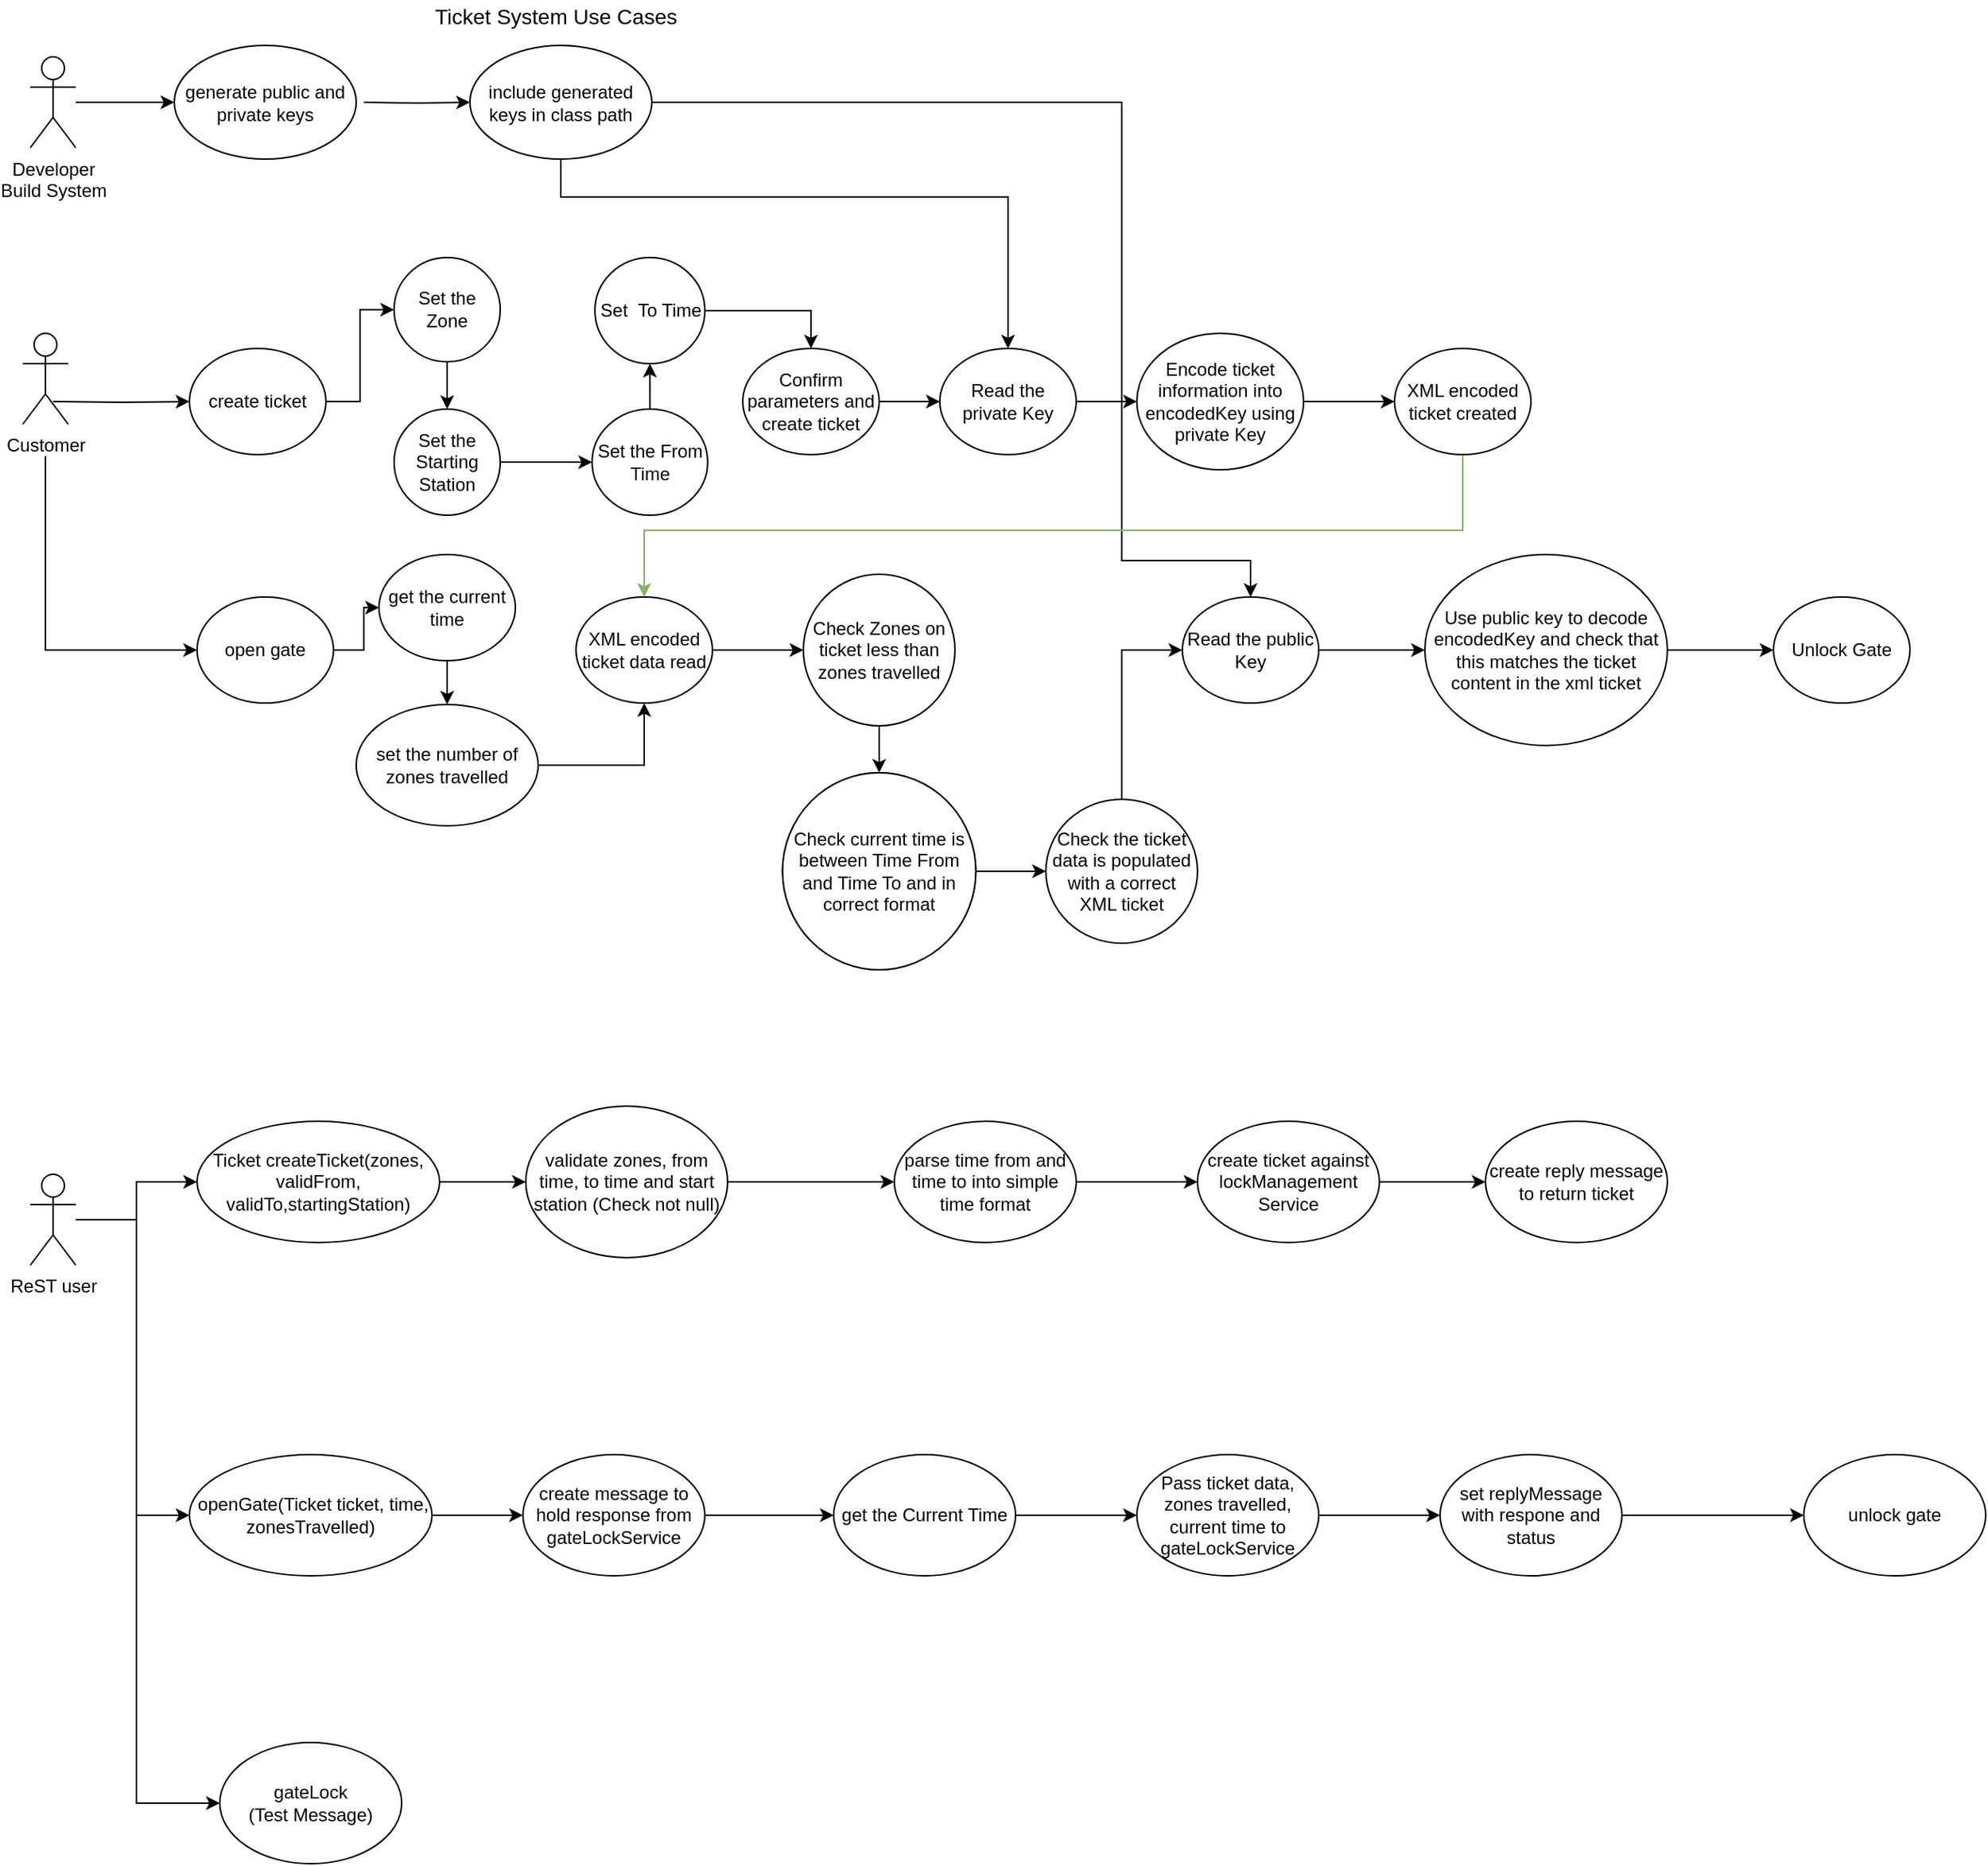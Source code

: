 <mxfile version="13.9.9" type="device"><diagram id="bf661a80-681a-0c58-2a65-ac1a9ffe9178" name="Page-1"><mxGraphModel dx="2368" dy="1072" grid="1" gridSize="10" guides="1" tooltips="1" connect="1" arrows="1" fold="1" page="1" pageScale="1" pageWidth="1169" pageHeight="827" background="#ffffff" math="0" shadow="0"><root><mxCell id="0"/><mxCell id="1" parent="0"/><mxCell id="36" value="" style="edgeStyle=orthogonalEdgeStyle;rounded=0;html=1;jettySize=auto;orthogonalLoop=1;" parent="1" edge="1"><mxGeometry relative="1" as="geometry"><mxPoint x="240" y="379" as="sourcePoint"/></mxGeometry></mxCell><mxCell id="38" value="" style="edgeStyle=orthogonalEdgeStyle;rounded=0;html=1;jettySize=auto;orthogonalLoop=1;" parent="1" edge="1"><mxGeometry relative="1" as="geometry"><mxPoint x="355" y="379" as="sourcePoint"/></mxGeometry></mxCell><mxCell id="40" value="" style="edgeStyle=orthogonalEdgeStyle;rounded=0;html=1;jettySize=auto;orthogonalLoop=1;" parent="1" edge="1"><mxGeometry relative="1" as="geometry"><mxPoint x="260" y="461" as="targetPoint"/></mxGeometry></mxCell><mxCell id="44" value="" style="edgeStyle=orthogonalEdgeStyle;rounded=0;html=1;jettySize=auto;orthogonalLoop=1;" parent="1" edge="1"><mxGeometry relative="1" as="geometry"><mxPoint x="270" y="546" as="targetPoint"/></mxGeometry></mxCell><mxCell id="42" value="" style="edgeStyle=orthogonalEdgeStyle;rounded=0;html=1;jettySize=auto;orthogonalLoop=1;" parent="1" edge="1"><mxGeometry relative="1" as="geometry"><mxPoint x="390" y="461" as="targetPoint"/></mxGeometry></mxCell><mxCell id="62" value="" style="edgeStyle=orthogonalEdgeStyle;rounded=0;html=1;jettySize=auto;orthogonalLoop=1;" parent="1" edge="1"><mxGeometry relative="1" as="geometry"><mxPoint x="485" y="461" as="sourcePoint"/></mxGeometry></mxCell><mxCell id="46" value="" style="edgeStyle=orthogonalEdgeStyle;rounded=0;html=1;jettySize=auto;orthogonalLoop=1;entryX=0;entryY=0.5;" parent="1" edge="1"><mxGeometry relative="1" as="geometry"><mxPoint x="390" y="546" as="targetPoint"/></mxGeometry></mxCell><mxCell id="48" value="" style="edgeStyle=orthogonalEdgeStyle;rounded=0;html=1;jettySize=auto;orthogonalLoop=1;" parent="1" edge="1"><mxGeometry relative="1" as="geometry"><mxPoint x="510" y="546" as="targetPoint"/></mxGeometry></mxCell><mxCell id="50" value="" style="edgeStyle=orthogonalEdgeStyle;rounded=0;html=1;jettySize=auto;orthogonalLoop=1;" parent="1" edge="1"><mxGeometry relative="1" as="geometry"><mxPoint x="605" y="546" as="sourcePoint"/></mxGeometry></mxCell><mxCell id="52" value="" style="edgeStyle=orthogonalEdgeStyle;rounded=0;html=1;jettySize=auto;orthogonalLoop=1;entryX=0;entryY=0.5;" parent="1" edge="1"><mxGeometry relative="1" as="geometry"><mxPoint x="387.5" y="631" as="targetPoint"/></mxGeometry></mxCell><mxCell id="54" value="" style="edgeStyle=orthogonalEdgeStyle;rounded=0;html=1;jettySize=auto;orthogonalLoop=1;" parent="1" edge="1"><mxGeometry relative="1" as="geometry"><mxPoint x="507.5" y="631" as="targetPoint"/></mxGeometry></mxCell><mxCell id="56" value="" style="edgeStyle=orthogonalEdgeStyle;rounded=0;html=1;jettySize=auto;orthogonalLoop=1;" parent="1" edge="1"><mxGeometry relative="1" as="geometry"><mxPoint x="617.5" y="631" as="targetPoint"/></mxGeometry></mxCell><mxCell id="63" value="Ticket System Use Cases" style="text;html=1;resizable=0;points=[];autosize=1;align=left;verticalAlign=top;spacingTop=-4;fontSize=14;" parent="1" vertex="1"><mxGeometry x="315" y="20" width="180" height="20" as="geometry"/></mxCell><mxCell id="cvetpf6TkOsECjFl_jZb-63" style="edgeStyle=orthogonalEdgeStyle;rounded=0;orthogonalLoop=1;jettySize=auto;html=1;entryX=0;entryY=0.5;entryDx=0;entryDy=0;" parent="1" target="rEq1-0W_9cdEMZBGtfGu-80" edge="1"><mxGeometry relative="1" as="geometry"><mxPoint x="60" y="320" as="sourcePoint"/><Array as="points"><mxPoint x="60" y="449"/></Array></mxGeometry></mxCell><mxCell id="rEq1-0W_9cdEMZBGtfGu-64" value="Customer" style="shape=umlActor;verticalLabelPosition=bottom;labelBackgroundColor=#ffffff;verticalAlign=top;html=1;outlineConnect=0;" parent="1" vertex="1"><mxGeometry x="45" y="240" width="30" height="60" as="geometry"/></mxCell><mxCell id="rEq1-0W_9cdEMZBGtfGu-99" style="edgeStyle=orthogonalEdgeStyle;rounded=0;orthogonalLoop=1;jettySize=auto;html=1;entryX=0;entryY=0.5;entryDx=0;entryDy=0;" parent="1" target="rEq1-0W_9cdEMZBGtfGu-73" edge="1"><mxGeometry relative="1" as="geometry"><mxPoint x="65" y="285" as="sourcePoint"/></mxGeometry></mxCell><mxCell id="rEq1-0W_9cdEMZBGtfGu-98" style="edgeStyle=orthogonalEdgeStyle;rounded=0;orthogonalLoop=1;jettySize=auto;html=1;" parent="1" source="rEq1-0W_9cdEMZBGtfGu-69" target="rEq1-0W_9cdEMZBGtfGu-70" edge="1"><mxGeometry relative="1" as="geometry"/></mxCell><mxCell id="rEq1-0W_9cdEMZBGtfGu-69" value="&lt;div&gt;Developer &lt;br&gt;&lt;/div&gt;&lt;div&gt;Build System&lt;/div&gt;" style="shape=umlActor;verticalLabelPosition=bottom;labelBackgroundColor=#ffffff;verticalAlign=top;html=1;outlineConnect=0;" parent="1" vertex="1"><mxGeometry x="50" y="57.5" width="30" height="60" as="geometry"/></mxCell><mxCell id="rEq1-0W_9cdEMZBGtfGu-70" value="generate public and private keys" style="ellipse;whiteSpace=wrap;html=1;direction=south;" parent="1" vertex="1"><mxGeometry x="145" y="50" width="120" height="75" as="geometry"/></mxCell><mxCell id="rEq1-0W_9cdEMZBGtfGu-111" style="edgeStyle=orthogonalEdgeStyle;rounded=0;orthogonalLoop=1;jettySize=auto;html=1;entryX=0;entryY=0.5;entryDx=0;entryDy=0;" parent="1" source="rEq1-0W_9cdEMZBGtfGu-72" target="rEq1-0W_9cdEMZBGtfGu-109" edge="1"><mxGeometry relative="1" as="geometry"/></mxCell><mxCell id="rEq1-0W_9cdEMZBGtfGu-112" style="edgeStyle=orthogonalEdgeStyle;rounded=0;orthogonalLoop=1;jettySize=auto;html=1;" parent="1" source="rEq1-0W_9cdEMZBGtfGu-72" target="rEq1-0W_9cdEMZBGtfGu-108" edge="1"><mxGeometry relative="1" as="geometry"><Array as="points"><mxPoint x="120" y="825"/><mxPoint x="120" y="1020"/></Array></mxGeometry></mxCell><mxCell id="IFqhtDDRpxmLSwbVcCXu-145" style="edgeStyle=orthogonalEdgeStyle;rounded=0;orthogonalLoop=1;jettySize=auto;html=1;entryX=0;entryY=0.5;entryDx=0;entryDy=0;" edge="1" parent="1" source="rEq1-0W_9cdEMZBGtfGu-72" target="IFqhtDDRpxmLSwbVcCXu-144"><mxGeometry relative="1" as="geometry"><Array as="points"><mxPoint x="120" y="825"/><mxPoint x="120" y="1210"/></Array></mxGeometry></mxCell><mxCell id="rEq1-0W_9cdEMZBGtfGu-72" value="ReST user" style="shape=umlActor;verticalLabelPosition=bottom;labelBackgroundColor=#ffffff;verticalAlign=top;html=1;outlineConnect=0;" parent="1" vertex="1"><mxGeometry x="50" y="795" width="30" height="60" as="geometry"/></mxCell><mxCell id="IFqhtDDRpxmLSwbVcCXu-84" style="edgeStyle=orthogonalEdgeStyle;rounded=0;orthogonalLoop=1;jettySize=auto;html=1;" edge="1" parent="1" source="rEq1-0W_9cdEMZBGtfGu-73" target="IFqhtDDRpxmLSwbVcCXu-67"><mxGeometry relative="1" as="geometry"/></mxCell><mxCell id="rEq1-0W_9cdEMZBGtfGu-73" value="create ticket" style="ellipse;whiteSpace=wrap;html=1;" parent="1" vertex="1"><mxGeometry x="155" y="250" width="90" height="70" as="geometry"/></mxCell><mxCell id="IFqhtDDRpxmLSwbVcCXu-137" style="edgeStyle=orthogonalEdgeStyle;rounded=0;orthogonalLoop=1;jettySize=auto;html=1;entryX=0;entryY=0.5;entryDx=0;entryDy=0;" edge="1" parent="1" source="rEq1-0W_9cdEMZBGtfGu-80" target="IFqhtDDRpxmLSwbVcCXu-135"><mxGeometry relative="1" as="geometry"/></mxCell><mxCell id="rEq1-0W_9cdEMZBGtfGu-80" value="open gate" style="ellipse;whiteSpace=wrap;html=1;" parent="1" vertex="1"><mxGeometry x="160" y="414" width="90" height="70" as="geometry"/></mxCell><mxCell id="rEq1-0W_9cdEMZBGtfGu-129" style="edgeStyle=orthogonalEdgeStyle;rounded=0;orthogonalLoop=1;jettySize=auto;html=1;entryX=0.5;entryY=0;entryDx=0;entryDy=0;" parent="1" edge="1"><mxGeometry relative="1" as="geometry"><mxPoint x="477.5" y="185" as="sourcePoint"/><Array as="points"><mxPoint x="500" y="185"/><mxPoint x="500" y="380"/><mxPoint x="575" y="380"/></Array></mxGeometry></mxCell><mxCell id="rEq1-0W_9cdEMZBGtfGu-137" style="edgeStyle=orthogonalEdgeStyle;rounded=0;orthogonalLoop=1;jettySize=auto;html=1;entryX=0.5;entryY=0;entryDx=0;entryDy=0;" parent="1" edge="1"><mxGeometry relative="1" as="geometry"><mxPoint x="477.5" y="185" as="sourcePoint"/><Array as="points"><mxPoint x="500" y="185"/><mxPoint x="500" y="660"/></Array></mxGeometry></mxCell><mxCell id="rEq1-0W_9cdEMZBGtfGu-128" style="edgeStyle=orthogonalEdgeStyle;rounded=0;orthogonalLoop=1;jettySize=auto;html=1;entryX=0.5;entryY=0;entryDx=0;entryDy=0;" parent="1" edge="1"><mxGeometry relative="1" as="geometry"><mxPoint x="482.5" y="95" as="sourcePoint"/><Array as="points"><mxPoint x="660" y="95"/><mxPoint x="660" y="220"/><mxPoint x="570" y="220"/></Array></mxGeometry></mxCell><mxCell id="rEq1-0W_9cdEMZBGtfGu-136" style="edgeStyle=orthogonalEdgeStyle;rounded=0;orthogonalLoop=1;jettySize=auto;html=1;" parent="1" edge="1"><mxGeometry relative="1" as="geometry"><mxPoint x="482.5" y="95" as="sourcePoint"/><Array as="points"><mxPoint x="660" y="95"/><mxPoint x="660" y="550"/><mxPoint x="575" y="550"/></Array></mxGeometry></mxCell><mxCell id="IFqhtDDRpxmLSwbVcCXu-149" style="edgeStyle=orthogonalEdgeStyle;rounded=0;orthogonalLoop=1;jettySize=auto;html=1;" edge="1" parent="1" source="rEq1-0W_9cdEMZBGtfGu-108" target="IFqhtDDRpxmLSwbVcCXu-146"><mxGeometry relative="1" as="geometry"/></mxCell><mxCell id="rEq1-0W_9cdEMZBGtfGu-108" value="&amp;nbsp;openGate(Ticket ticket, time, zonesTravelled)" style="ellipse;whiteSpace=wrap;html=1;" parent="1" vertex="1"><mxGeometry x="155" y="980" width="160" height="80" as="geometry"/></mxCell><mxCell id="IFqhtDDRpxmLSwbVcCXu-157" style="edgeStyle=orthogonalEdgeStyle;rounded=0;orthogonalLoop=1;jettySize=auto;html=1;" edge="1" parent="1" source="rEq1-0W_9cdEMZBGtfGu-109" target="IFqhtDDRpxmLSwbVcCXu-156"><mxGeometry relative="1" as="geometry"/></mxCell><mxCell id="rEq1-0W_9cdEMZBGtfGu-109" value="Ticket createTicket(zones, validFrom, validTo,startingStation)" style="ellipse;whiteSpace=wrap;html=1;" parent="1" vertex="1"><mxGeometry x="160" y="760" width="160" height="80" as="geometry"/></mxCell><mxCell id="rEq1-0W_9cdEMZBGtfGu-132" style="edgeStyle=orthogonalEdgeStyle;rounded=0;orthogonalLoop=1;jettySize=auto;html=1;entryX=0;entryY=0.5;entryDx=0;entryDy=0;" parent="1" edge="1"><mxGeometry relative="1" as="geometry"><mxPoint x="690" y="605" as="targetPoint"/></mxGeometry></mxCell><mxCell id="rEq1-0W_9cdEMZBGtfGu-133" style="edgeStyle=orthogonalEdgeStyle;rounded=0;orthogonalLoop=1;jettySize=auto;html=1;" parent="1" edge="1"><mxGeometry relative="1" as="geometry"><mxPoint x="620" y="740" as="sourcePoint"/></mxGeometry></mxCell><mxCell id="IFqhtDDRpxmLSwbVcCXu-63" style="edgeStyle=orthogonalEdgeStyle;rounded=0;orthogonalLoop=1;jettySize=auto;html=1;" edge="1" parent="1" target="IFqhtDDRpxmLSwbVcCXu-64"><mxGeometry relative="1" as="geometry"><mxPoint x="270" y="87.5" as="sourcePoint"/></mxGeometry></mxCell><mxCell id="IFqhtDDRpxmLSwbVcCXu-142" style="edgeStyle=orthogonalEdgeStyle;rounded=0;orthogonalLoop=1;jettySize=auto;html=1;exitX=0.5;exitY=0;exitDx=0;exitDy=0;" edge="1" parent="1" source="IFqhtDDRpxmLSwbVcCXu-64" target="IFqhtDDRpxmLSwbVcCXu-72"><mxGeometry relative="1" as="geometry"><Array as="points"><mxPoint x="770" y="88"/><mxPoint x="770" y="390"/><mxPoint x="855" y="390"/></Array></mxGeometry></mxCell><mxCell id="IFqhtDDRpxmLSwbVcCXu-143" style="edgeStyle=orthogonalEdgeStyle;rounded=0;orthogonalLoop=1;jettySize=auto;html=1;" edge="1" parent="1" source="IFqhtDDRpxmLSwbVcCXu-64" target="IFqhtDDRpxmLSwbVcCXu-69"><mxGeometry relative="1" as="geometry"><Array as="points"><mxPoint x="400" y="150"/><mxPoint x="695" y="150"/></Array></mxGeometry></mxCell><mxCell id="IFqhtDDRpxmLSwbVcCXu-64" value="include generated keys in class path" style="ellipse;whiteSpace=wrap;html=1;direction=south;" vertex="1" parent="1"><mxGeometry x="340" y="50" width="120" height="75" as="geometry"/></mxCell><mxCell id="IFqhtDDRpxmLSwbVcCXu-91" style="edgeStyle=orthogonalEdgeStyle;rounded=0;orthogonalLoop=1;jettySize=auto;html=1;entryX=0.5;entryY=0;entryDx=0;entryDy=0;" edge="1" parent="1" source="IFqhtDDRpxmLSwbVcCXu-67" target="IFqhtDDRpxmLSwbVcCXu-81"><mxGeometry relative="1" as="geometry"/></mxCell><mxCell id="IFqhtDDRpxmLSwbVcCXu-67" value="Set the Zone" style="ellipse;whiteSpace=wrap;html=1;" vertex="1" parent="1"><mxGeometry x="290" y="190" width="70" height="68.75" as="geometry"/></mxCell><mxCell id="IFqhtDDRpxmLSwbVcCXu-73" style="edgeStyle=orthogonalEdgeStyle;rounded=0;orthogonalLoop=1;jettySize=auto;html=1;entryX=0;entryY=0.5;entryDx=0;entryDy=0;" edge="1" parent="1" source="IFqhtDDRpxmLSwbVcCXu-69" target="IFqhtDDRpxmLSwbVcCXu-94"><mxGeometry relative="1" as="geometry"><mxPoint x="730" y="285" as="targetPoint"/></mxGeometry></mxCell><mxCell id="IFqhtDDRpxmLSwbVcCXu-69" value="Read the private Key" style="ellipse;whiteSpace=wrap;html=1;" vertex="1" parent="1"><mxGeometry x="650" y="250" width="90" height="70" as="geometry"/></mxCell><mxCell id="IFqhtDDRpxmLSwbVcCXu-134" style="edgeStyle=orthogonalEdgeStyle;rounded=0;orthogonalLoop=1;jettySize=auto;html=1;" edge="1" parent="1" source="IFqhtDDRpxmLSwbVcCXu-72" target="IFqhtDDRpxmLSwbVcCXu-109"><mxGeometry relative="1" as="geometry"/></mxCell><mxCell id="IFqhtDDRpxmLSwbVcCXu-72" value="Read the public Key" style="ellipse;whiteSpace=wrap;html=1;" vertex="1" parent="1"><mxGeometry x="810" y="414" width="90" height="70" as="geometry"/></mxCell><mxCell id="IFqhtDDRpxmLSwbVcCXu-114" style="edgeStyle=orthogonalEdgeStyle;rounded=0;orthogonalLoop=1;jettySize=auto;html=1;entryX=0.5;entryY=0;entryDx=0;entryDy=0;fillColor=#d5e8d4;strokeColor=#82b366;" edge="1" parent="1" source="IFqhtDDRpxmLSwbVcCXu-75" target="IFqhtDDRpxmLSwbVcCXu-76"><mxGeometry relative="1" as="geometry"><Array as="points"><mxPoint x="995" y="370"/><mxPoint x="455" y="370"/></Array></mxGeometry></mxCell><mxCell id="IFqhtDDRpxmLSwbVcCXu-75" value="XML encoded ticket created" style="ellipse;whiteSpace=wrap;html=1;" vertex="1" parent="1"><mxGeometry x="950" y="250" width="90" height="70" as="geometry"/></mxCell><mxCell id="IFqhtDDRpxmLSwbVcCXu-105" style="edgeStyle=orthogonalEdgeStyle;rounded=0;orthogonalLoop=1;jettySize=auto;html=1;entryX=0;entryY=0.5;entryDx=0;entryDy=0;" edge="1" parent="1" source="IFqhtDDRpxmLSwbVcCXu-76" target="IFqhtDDRpxmLSwbVcCXu-101"><mxGeometry relative="1" as="geometry"/></mxCell><mxCell id="IFqhtDDRpxmLSwbVcCXu-76" value="XML encoded ticket data read" style="ellipse;whiteSpace=wrap;html=1;" vertex="1" parent="1"><mxGeometry x="410" y="414" width="90" height="70" as="geometry"/></mxCell><mxCell id="IFqhtDDRpxmLSwbVcCXu-92" style="edgeStyle=orthogonalEdgeStyle;rounded=0;orthogonalLoop=1;jettySize=auto;html=1;entryX=0;entryY=0.5;entryDx=0;entryDy=0;" edge="1" parent="1" source="IFqhtDDRpxmLSwbVcCXu-81" target="IFqhtDDRpxmLSwbVcCXu-82"><mxGeometry relative="1" as="geometry"/></mxCell><mxCell id="IFqhtDDRpxmLSwbVcCXu-81" value="Set the Starting Station" style="ellipse;whiteSpace=wrap;html=1;" vertex="1" parent="1"><mxGeometry x="290" y="290" width="70" height="70" as="geometry"/></mxCell><mxCell id="IFqhtDDRpxmLSwbVcCXu-93" style="edgeStyle=orthogonalEdgeStyle;rounded=0;orthogonalLoop=1;jettySize=auto;html=1;" edge="1" parent="1" source="IFqhtDDRpxmLSwbVcCXu-82" target="IFqhtDDRpxmLSwbVcCXu-83"><mxGeometry relative="1" as="geometry"/></mxCell><mxCell id="IFqhtDDRpxmLSwbVcCXu-82" value="Set the&amp;nbsp;From Time" style="ellipse;whiteSpace=wrap;html=1;" vertex="1" parent="1"><mxGeometry x="420.62" y="290" width="76.25" height="70" as="geometry"/></mxCell><mxCell id="IFqhtDDRpxmLSwbVcCXu-112" style="edgeStyle=orthogonalEdgeStyle;rounded=0;orthogonalLoop=1;jettySize=auto;html=1;entryX=0.5;entryY=0;entryDx=0;entryDy=0;" edge="1" parent="1" source="IFqhtDDRpxmLSwbVcCXu-83" target="IFqhtDDRpxmLSwbVcCXu-111"><mxGeometry relative="1" as="geometry"/></mxCell><mxCell id="IFqhtDDRpxmLSwbVcCXu-83" value="Set &amp;nbsp;To Time" style="ellipse;whiteSpace=wrap;html=1;" vertex="1" parent="1"><mxGeometry x="422.5" y="190" width="72.5" height="70" as="geometry"/></mxCell><mxCell id="IFqhtDDRpxmLSwbVcCXu-95" style="edgeStyle=orthogonalEdgeStyle;rounded=0;orthogonalLoop=1;jettySize=auto;html=1;entryX=0;entryY=0.5;entryDx=0;entryDy=0;" edge="1" parent="1" source="IFqhtDDRpxmLSwbVcCXu-94" target="IFqhtDDRpxmLSwbVcCXu-75"><mxGeometry relative="1" as="geometry"/></mxCell><mxCell id="IFqhtDDRpxmLSwbVcCXu-94" value="Encode ticket information into encodedKey using private Key" style="ellipse;whiteSpace=wrap;html=1;" vertex="1" parent="1"><mxGeometry x="780" y="240" width="110" height="90" as="geometry"/></mxCell><mxCell id="IFqhtDDRpxmLSwbVcCXu-106" style="edgeStyle=orthogonalEdgeStyle;rounded=0;orthogonalLoop=1;jettySize=auto;html=1;entryX=0.5;entryY=0;entryDx=0;entryDy=0;" edge="1" parent="1" source="IFqhtDDRpxmLSwbVcCXu-101" target="IFqhtDDRpxmLSwbVcCXu-102"><mxGeometry relative="1" as="geometry"/></mxCell><mxCell id="IFqhtDDRpxmLSwbVcCXu-101" value="Check Zones on ticket less than zones travelled" style="ellipse;whiteSpace=wrap;html=1;" vertex="1" parent="1"><mxGeometry x="560" y="399" width="100" height="100" as="geometry"/></mxCell><mxCell id="IFqhtDDRpxmLSwbVcCXu-107" style="edgeStyle=orthogonalEdgeStyle;rounded=0;orthogonalLoop=1;jettySize=auto;html=1;" edge="1" parent="1" source="IFqhtDDRpxmLSwbVcCXu-102" target="IFqhtDDRpxmLSwbVcCXu-103"><mxGeometry relative="1" as="geometry"/></mxCell><mxCell id="IFqhtDDRpxmLSwbVcCXu-102" value="Check current time is between Time From and Time To and in correct format" style="ellipse;whiteSpace=wrap;html=1;" vertex="1" parent="1"><mxGeometry x="546.25" y="530" width="127.5" height="130" as="geometry"/></mxCell><mxCell id="IFqhtDDRpxmLSwbVcCXu-108" style="edgeStyle=orthogonalEdgeStyle;rounded=0;orthogonalLoop=1;jettySize=auto;html=1;entryX=0;entryY=0.5;entryDx=0;entryDy=0;" edge="1" parent="1" source="IFqhtDDRpxmLSwbVcCXu-103" target="IFqhtDDRpxmLSwbVcCXu-72"><mxGeometry relative="1" as="geometry"/></mxCell><mxCell id="IFqhtDDRpxmLSwbVcCXu-103" value="Check the ticket data is populated with a correct XML ticket" style="ellipse;whiteSpace=wrap;html=1;" vertex="1" parent="1"><mxGeometry x="720" y="547.5" width="100" height="95" as="geometry"/></mxCell><mxCell id="IFqhtDDRpxmLSwbVcCXu-140" style="edgeStyle=orthogonalEdgeStyle;rounded=0;orthogonalLoop=1;jettySize=auto;html=1;" edge="1" parent="1" source="IFqhtDDRpxmLSwbVcCXu-109" target="IFqhtDDRpxmLSwbVcCXu-141"><mxGeometry relative="1" as="geometry"><mxPoint x="1250" y="449" as="targetPoint"/></mxGeometry></mxCell><mxCell id="IFqhtDDRpxmLSwbVcCXu-109" value="Use public key to decode encodedKey and check that this matches the ticket content in the xml ticket" style="ellipse;whiteSpace=wrap;html=1;" vertex="1" parent="1"><mxGeometry x="970" y="386" width="160" height="126" as="geometry"/></mxCell><mxCell id="IFqhtDDRpxmLSwbVcCXu-113" style="edgeStyle=orthogonalEdgeStyle;rounded=0;orthogonalLoop=1;jettySize=auto;html=1;" edge="1" parent="1" source="IFqhtDDRpxmLSwbVcCXu-111" target="IFqhtDDRpxmLSwbVcCXu-69"><mxGeometry relative="1" as="geometry"/></mxCell><mxCell id="IFqhtDDRpxmLSwbVcCXu-111" value="Confirm parameters and create ticket" style="ellipse;whiteSpace=wrap;html=1;" vertex="1" parent="1"><mxGeometry x="520" y="250" width="90" height="70" as="geometry"/></mxCell><mxCell id="IFqhtDDRpxmLSwbVcCXu-117" value="Check current time is between Time From and Time To and in correct format" style="ellipse;whiteSpace=wrap;html=1;" vertex="1" parent="1"><mxGeometry x="546.25" y="530" width="127.5" height="130" as="geometry"/></mxCell><mxCell id="IFqhtDDRpxmLSwbVcCXu-138" style="edgeStyle=orthogonalEdgeStyle;rounded=0;orthogonalLoop=1;jettySize=auto;html=1;" edge="1" parent="1" source="IFqhtDDRpxmLSwbVcCXu-135" target="IFqhtDDRpxmLSwbVcCXu-136"><mxGeometry relative="1" as="geometry"/></mxCell><mxCell id="IFqhtDDRpxmLSwbVcCXu-135" value="get the current time" style="ellipse;whiteSpace=wrap;html=1;" vertex="1" parent="1"><mxGeometry x="280" y="386" width="90" height="70" as="geometry"/></mxCell><mxCell id="IFqhtDDRpxmLSwbVcCXu-139" style="edgeStyle=orthogonalEdgeStyle;rounded=0;orthogonalLoop=1;jettySize=auto;html=1;entryX=0.5;entryY=1;entryDx=0;entryDy=0;" edge="1" parent="1" source="IFqhtDDRpxmLSwbVcCXu-136" target="IFqhtDDRpxmLSwbVcCXu-76"><mxGeometry relative="1" as="geometry"/></mxCell><mxCell id="IFqhtDDRpxmLSwbVcCXu-136" value="set the number of zones travelled" style="ellipse;whiteSpace=wrap;html=1;" vertex="1" parent="1"><mxGeometry x="265" y="485" width="120" height="80" as="geometry"/></mxCell><mxCell id="IFqhtDDRpxmLSwbVcCXu-141" value="Unlock Gate" style="ellipse;whiteSpace=wrap;html=1;" vertex="1" parent="1"><mxGeometry x="1200" y="414" width="90" height="70" as="geometry"/></mxCell><mxCell id="IFqhtDDRpxmLSwbVcCXu-144" value="gateLock&lt;br&gt;(Test Message)" style="ellipse;whiteSpace=wrap;html=1;" vertex="1" parent="1"><mxGeometry x="175" y="1170" width="120" height="80" as="geometry"/></mxCell><mxCell id="IFqhtDDRpxmLSwbVcCXu-150" style="edgeStyle=orthogonalEdgeStyle;rounded=0;orthogonalLoop=1;jettySize=auto;html=1;" edge="1" parent="1" source="IFqhtDDRpxmLSwbVcCXu-146" target="IFqhtDDRpxmLSwbVcCXu-147"><mxGeometry relative="1" as="geometry"/></mxCell><mxCell id="IFqhtDDRpxmLSwbVcCXu-146" value="create message to hold response from gateLockService" style="ellipse;whiteSpace=wrap;html=1;" vertex="1" parent="1"><mxGeometry x="375" y="980" width="120" height="80" as="geometry"/></mxCell><mxCell id="IFqhtDDRpxmLSwbVcCXu-152" style="edgeStyle=orthogonalEdgeStyle;rounded=0;orthogonalLoop=1;jettySize=auto;html=1;" edge="1" parent="1" source="IFqhtDDRpxmLSwbVcCXu-147" target="IFqhtDDRpxmLSwbVcCXu-151"><mxGeometry relative="1" as="geometry"/></mxCell><mxCell id="IFqhtDDRpxmLSwbVcCXu-147" value="get the Current Time" style="ellipse;whiteSpace=wrap;html=1;" vertex="1" parent="1"><mxGeometry x="580" y="980" width="120" height="80" as="geometry"/></mxCell><mxCell id="IFqhtDDRpxmLSwbVcCXu-148" value="unlock gate" style="ellipse;whiteSpace=wrap;html=1;" vertex="1" parent="1"><mxGeometry x="1220" y="980" width="120" height="80" as="geometry"/></mxCell><mxCell id="IFqhtDDRpxmLSwbVcCXu-154" value="" style="edgeStyle=orthogonalEdgeStyle;rounded=0;orthogonalLoop=1;jettySize=auto;html=1;" edge="1" parent="1" source="IFqhtDDRpxmLSwbVcCXu-151" target="IFqhtDDRpxmLSwbVcCXu-153"><mxGeometry relative="1" as="geometry"/></mxCell><mxCell id="IFqhtDDRpxmLSwbVcCXu-151" value="Pass ticket data, zones travelled, current time to gateLockService" style="ellipse;whiteSpace=wrap;html=1;" vertex="1" parent="1"><mxGeometry x="780" y="980" width="120" height="80" as="geometry"/></mxCell><mxCell id="IFqhtDDRpxmLSwbVcCXu-155" style="edgeStyle=orthogonalEdgeStyle;rounded=0;orthogonalLoop=1;jettySize=auto;html=1;" edge="1" parent="1" source="IFqhtDDRpxmLSwbVcCXu-153" target="IFqhtDDRpxmLSwbVcCXu-148"><mxGeometry relative="1" as="geometry"/></mxCell><mxCell id="IFqhtDDRpxmLSwbVcCXu-153" value="set replyMessage with respone and status" style="ellipse;whiteSpace=wrap;html=1;" vertex="1" parent="1"><mxGeometry x="980" y="980" width="120" height="80" as="geometry"/></mxCell><mxCell id="IFqhtDDRpxmLSwbVcCXu-159" style="edgeStyle=orthogonalEdgeStyle;rounded=0;orthogonalLoop=1;jettySize=auto;html=1;" edge="1" parent="1" source="IFqhtDDRpxmLSwbVcCXu-156" target="IFqhtDDRpxmLSwbVcCXu-158"><mxGeometry relative="1" as="geometry"/></mxCell><mxCell id="IFqhtDDRpxmLSwbVcCXu-156" value="validate zones, from time, to time and start station (Check not null)" style="ellipse;whiteSpace=wrap;html=1;" vertex="1" parent="1"><mxGeometry x="376.87" y="750" width="133.13" height="100" as="geometry"/></mxCell><mxCell id="IFqhtDDRpxmLSwbVcCXu-160" style="edgeStyle=orthogonalEdgeStyle;rounded=0;orthogonalLoop=1;jettySize=auto;html=1;entryX=0;entryY=0.5;entryDx=0;entryDy=0;" edge="1" parent="1" source="IFqhtDDRpxmLSwbVcCXu-158" target="IFqhtDDRpxmLSwbVcCXu-161"><mxGeometry relative="1" as="geometry"><mxPoint x="840" y="800" as="targetPoint"/></mxGeometry></mxCell><mxCell id="IFqhtDDRpxmLSwbVcCXu-158" value="parse time from and time to into simple time format" style="ellipse;whiteSpace=wrap;html=1;" vertex="1" parent="1"><mxGeometry x="620" y="760" width="120" height="80" as="geometry"/></mxCell><mxCell id="IFqhtDDRpxmLSwbVcCXu-162" style="edgeStyle=orthogonalEdgeStyle;rounded=0;orthogonalLoop=1;jettySize=auto;html=1;" edge="1" parent="1" source="IFqhtDDRpxmLSwbVcCXu-161"><mxGeometry relative="1" as="geometry"><mxPoint x="1010" y="800" as="targetPoint"/></mxGeometry></mxCell><mxCell id="IFqhtDDRpxmLSwbVcCXu-161" value="create ticket against lockManagement Service" style="ellipse;whiteSpace=wrap;html=1;" vertex="1" parent="1"><mxGeometry x="820" y="760" width="120" height="80" as="geometry"/></mxCell><mxCell id="IFqhtDDRpxmLSwbVcCXu-163" value="create reply message to return ticket" style="ellipse;whiteSpace=wrap;html=1;" vertex="1" parent="1"><mxGeometry x="1010" y="760" width="120" height="80" as="geometry"/></mxCell></root></mxGraphModel></diagram></mxfile>